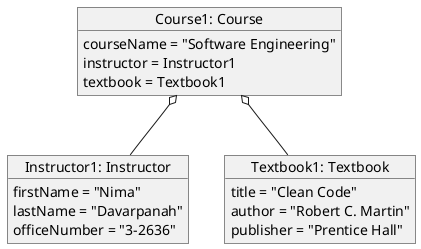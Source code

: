 @startuml

object "Instructor1: Instructor" as Instructor1 {
    firstName = "Nima"
    lastName = "Davarpanah"
    officeNumber = "3-2636"
}

object "Textbook1: Textbook" as Textbook1 {
    title = "Clean Code"
    author = "Robert C. Martin"
    publisher = "Prentice Hall"
}

object "Course1: Course" as course1 {
    courseName = "Software Engineering"
    instructor = Instructor1
    textbook = Textbook1
}

course1 o-- Instructor1
course1 o-- Textbook1
@enduml
